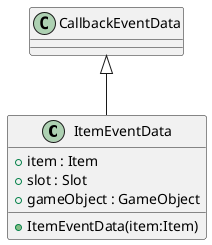 @startuml
class ItemEventData {
    + item : Item
    + slot : Slot
    + gameObject : GameObject
    + ItemEventData(item:Item)
}
CallbackEventData <|-- ItemEventData
@enduml
